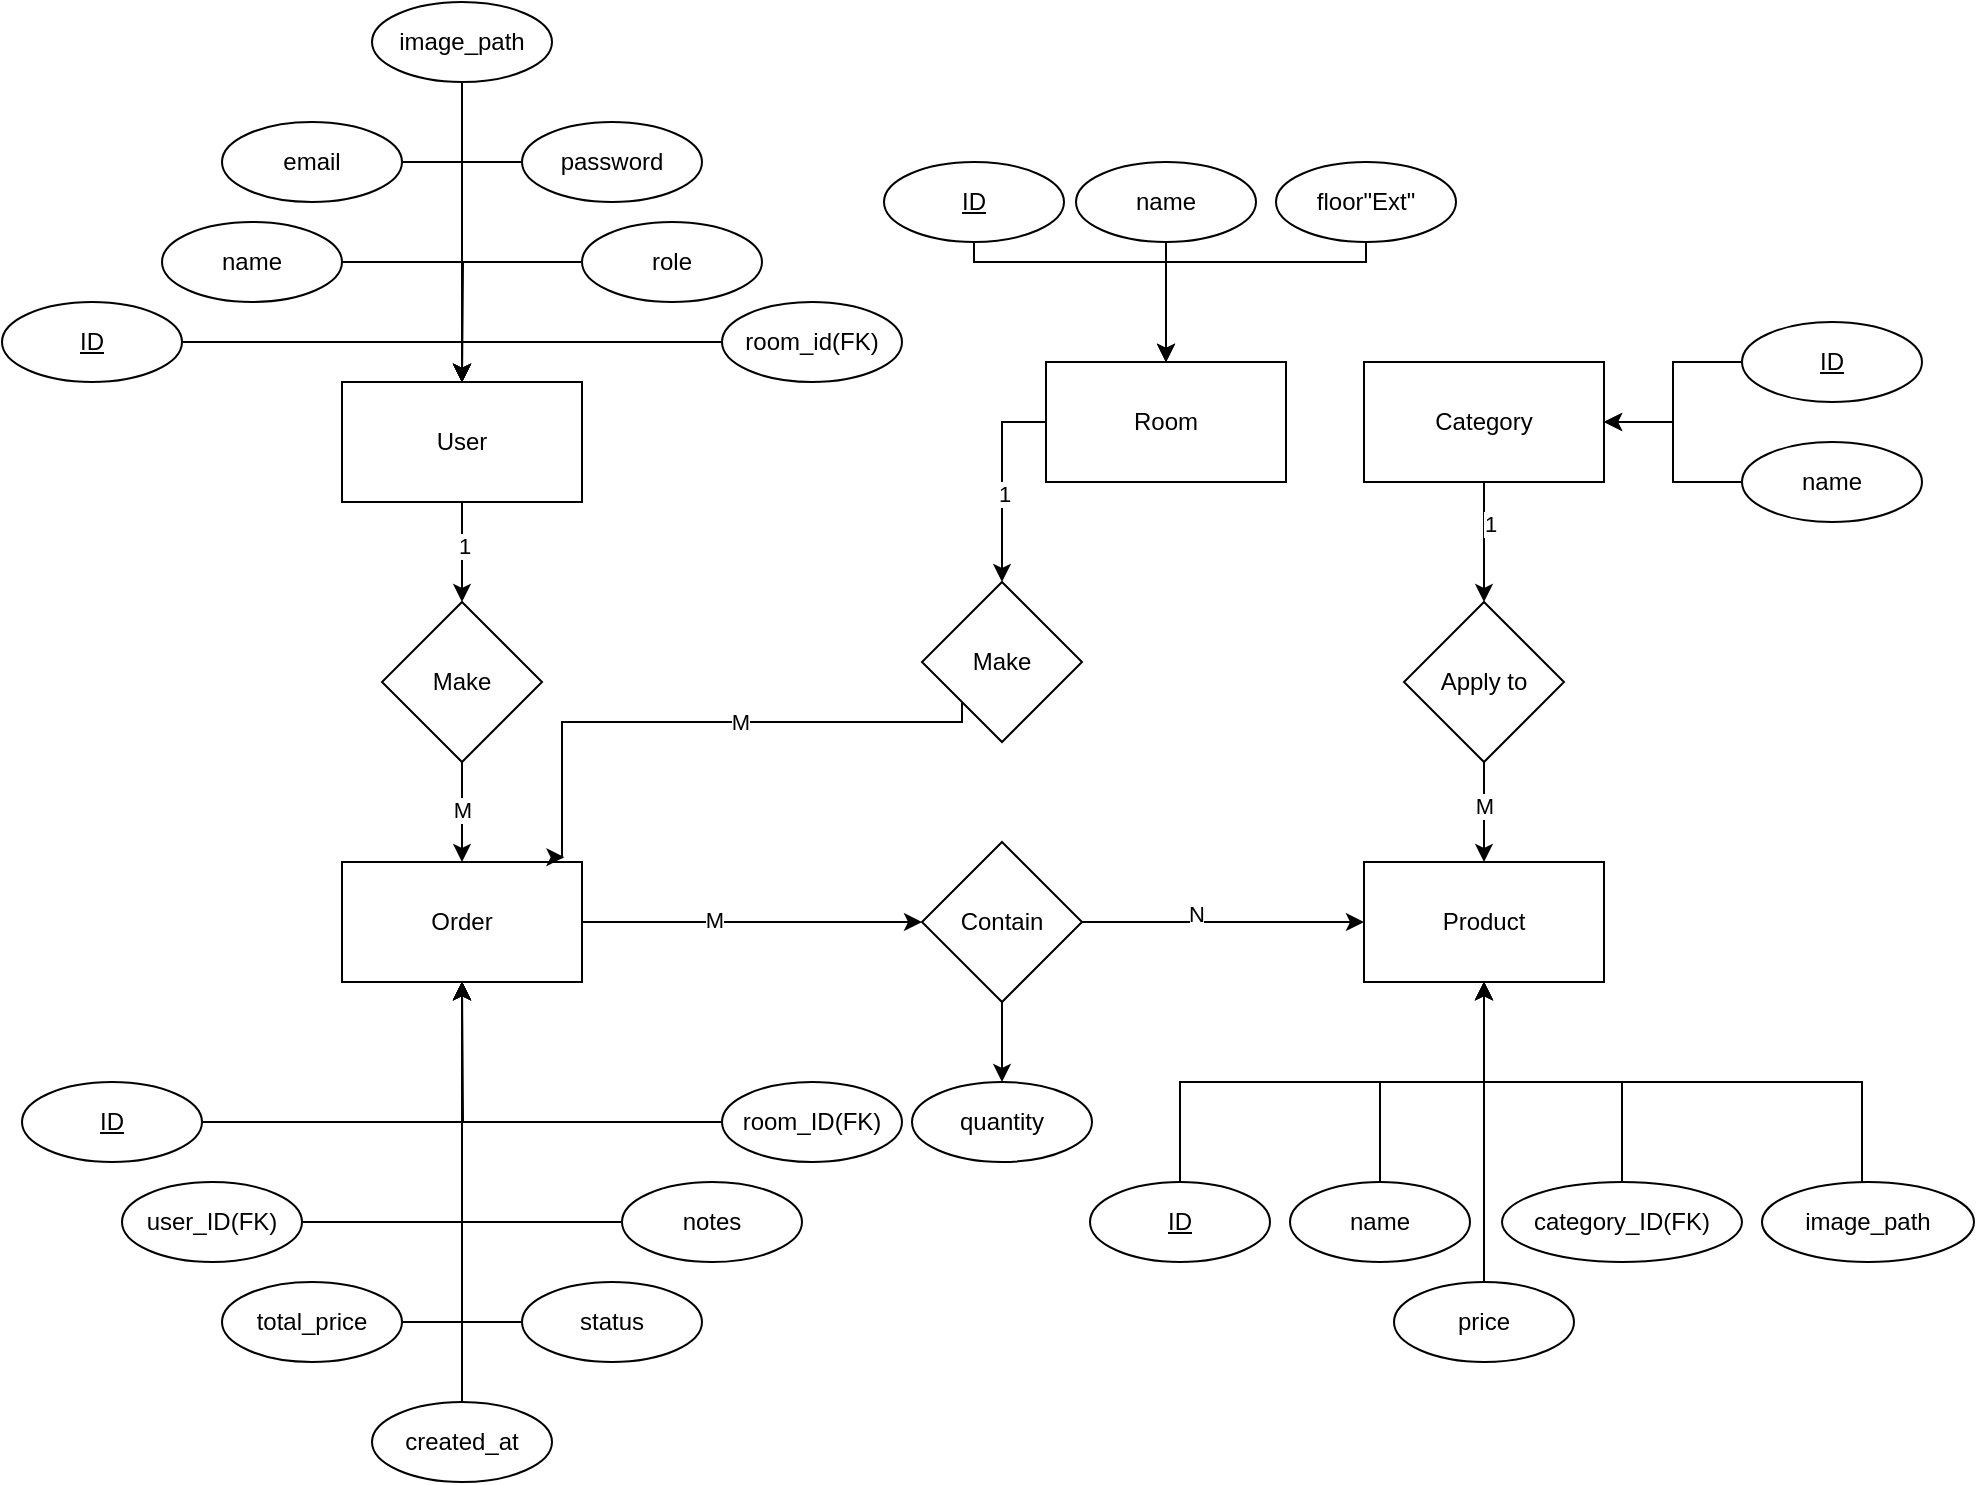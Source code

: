 <mxfile version="26.0.11">
  <diagram name="Page-1" id="Ngw_0rMZXs8g8waUGGPU">
    <mxGraphModel dx="1969" dy="893" grid="1" gridSize="10" guides="1" tooltips="1" connect="1" arrows="1" fold="1" page="1" pageScale="1" pageWidth="850" pageHeight="1100" math="0" shadow="0">
      <root>
        <mxCell id="0" />
        <mxCell id="1" parent="0" />
        <mxCell id="0Ucy7_sAk1rPVKyENify-8" style="edgeStyle=orthogonalEdgeStyle;rounded=0;orthogonalLoop=1;jettySize=auto;html=1;exitX=0.5;exitY=1;exitDx=0;exitDy=0;entryX=0.5;entryY=0;entryDx=0;entryDy=0;" edge="1" parent="1" source="0Ucy7_sAk1rPVKyENify-1" target="0Ucy7_sAk1rPVKyENify-7">
          <mxGeometry relative="1" as="geometry" />
        </mxCell>
        <mxCell id="0Ucy7_sAk1rPVKyENify-11" value="1" style="edgeLabel;html=1;align=center;verticalAlign=middle;resizable=0;points=[];" vertex="1" connectable="0" parent="0Ucy7_sAk1rPVKyENify-8">
          <mxGeometry x="-0.126" y="1" relative="1" as="geometry">
            <mxPoint as="offset" />
          </mxGeometry>
        </mxCell>
        <mxCell id="0Ucy7_sAk1rPVKyENify-1" value="User" style="rounded=0;whiteSpace=wrap;html=1;" vertex="1" parent="1">
          <mxGeometry x="180" y="260" width="120" height="60" as="geometry" />
        </mxCell>
        <mxCell id="0Ucy7_sAk1rPVKyENify-2" value="Product" style="rounded=0;whiteSpace=wrap;html=1;" vertex="1" parent="1">
          <mxGeometry x="691" y="500" width="120" height="60" as="geometry" />
        </mxCell>
        <mxCell id="0Ucy7_sAk1rPVKyENify-23" value="" style="edgeStyle=orthogonalEdgeStyle;rounded=0;orthogonalLoop=1;jettySize=auto;html=1;" edge="1" parent="1" source="0Ucy7_sAk1rPVKyENify-3" target="0Ucy7_sAk1rPVKyENify-18">
          <mxGeometry relative="1" as="geometry" />
        </mxCell>
        <mxCell id="0Ucy7_sAk1rPVKyENify-25" value="1" style="edgeLabel;html=1;align=center;verticalAlign=middle;resizable=0;points=[];" vertex="1" connectable="0" parent="0Ucy7_sAk1rPVKyENify-23">
          <mxGeometry x="-0.297" y="3" relative="1" as="geometry">
            <mxPoint as="offset" />
          </mxGeometry>
        </mxCell>
        <mxCell id="0Ucy7_sAk1rPVKyENify-3" value="Category" style="rounded=0;whiteSpace=wrap;html=1;" vertex="1" parent="1">
          <mxGeometry x="691" y="250" width="120" height="60" as="geometry" />
        </mxCell>
        <mxCell id="0Ucy7_sAk1rPVKyENify-15" value="" style="edgeStyle=orthogonalEdgeStyle;rounded=0;orthogonalLoop=1;jettySize=auto;html=1;" edge="1" parent="1" source="0Ucy7_sAk1rPVKyENify-4" target="0Ucy7_sAk1rPVKyENify-13">
          <mxGeometry relative="1" as="geometry" />
        </mxCell>
        <mxCell id="0Ucy7_sAk1rPVKyENify-16" value="M" style="edgeLabel;html=1;align=center;verticalAlign=middle;resizable=0;points=[];" vertex="1" connectable="0" parent="0Ucy7_sAk1rPVKyENify-15">
          <mxGeometry x="-0.23" y="1" relative="1" as="geometry">
            <mxPoint as="offset" />
          </mxGeometry>
        </mxCell>
        <mxCell id="0Ucy7_sAk1rPVKyENify-4" value="Order" style="rounded=0;whiteSpace=wrap;html=1;" vertex="1" parent="1">
          <mxGeometry x="180" y="500" width="120" height="60" as="geometry" />
        </mxCell>
        <mxCell id="0Ucy7_sAk1rPVKyENify-29" style="edgeStyle=orthogonalEdgeStyle;rounded=0;orthogonalLoop=1;jettySize=auto;html=1;exitX=0;exitY=0.5;exitDx=0;exitDy=0;" edge="1" parent="1" source="0Ucy7_sAk1rPVKyENify-5" target="0Ucy7_sAk1rPVKyENify-27">
          <mxGeometry relative="1" as="geometry" />
        </mxCell>
        <mxCell id="0Ucy7_sAk1rPVKyENify-33" value="1" style="edgeLabel;html=1;align=center;verticalAlign=middle;resizable=0;points=[];" vertex="1" connectable="0" parent="0Ucy7_sAk1rPVKyENify-29">
          <mxGeometry x="0.123" y="1" relative="1" as="geometry">
            <mxPoint as="offset" />
          </mxGeometry>
        </mxCell>
        <mxCell id="0Ucy7_sAk1rPVKyENify-5" value="Room" style="rounded=0;whiteSpace=wrap;html=1;" vertex="1" parent="1">
          <mxGeometry x="532" y="250" width="120" height="60" as="geometry" />
        </mxCell>
        <mxCell id="0Ucy7_sAk1rPVKyENify-9" value="" style="edgeStyle=orthogonalEdgeStyle;rounded=0;orthogonalLoop=1;jettySize=auto;html=1;" edge="1" parent="1" source="0Ucy7_sAk1rPVKyENify-7" target="0Ucy7_sAk1rPVKyENify-4">
          <mxGeometry relative="1" as="geometry" />
        </mxCell>
        <mxCell id="0Ucy7_sAk1rPVKyENify-12" value="M" style="edgeLabel;html=1;align=center;verticalAlign=middle;resizable=0;points=[];" vertex="1" connectable="0" parent="0Ucy7_sAk1rPVKyENify-9">
          <mxGeometry x="-0.069" relative="1" as="geometry">
            <mxPoint as="offset" />
          </mxGeometry>
        </mxCell>
        <mxCell id="0Ucy7_sAk1rPVKyENify-7" value="Make" style="rhombus;whiteSpace=wrap;html=1;" vertex="1" parent="1">
          <mxGeometry x="200" y="370" width="80" height="80" as="geometry" />
        </mxCell>
        <mxCell id="0Ucy7_sAk1rPVKyENify-14" value="" style="edgeStyle=orthogonalEdgeStyle;rounded=0;orthogonalLoop=1;jettySize=auto;html=1;" edge="1" parent="1" source="0Ucy7_sAk1rPVKyENify-13" target="0Ucy7_sAk1rPVKyENify-2">
          <mxGeometry relative="1" as="geometry" />
        </mxCell>
        <mxCell id="0Ucy7_sAk1rPVKyENify-17" value="N" style="edgeLabel;html=1;align=center;verticalAlign=middle;resizable=0;points=[];" vertex="1" connectable="0" parent="0Ucy7_sAk1rPVKyENify-14">
          <mxGeometry x="-0.213" y="4" relative="1" as="geometry">
            <mxPoint x="1" as="offset" />
          </mxGeometry>
        </mxCell>
        <mxCell id="0Ucy7_sAk1rPVKyENify-32" style="edgeStyle=orthogonalEdgeStyle;rounded=0;orthogonalLoop=1;jettySize=auto;html=1;exitX=1;exitY=1;exitDx=0;exitDy=0;entryX=0.5;entryY=0;entryDx=0;entryDy=0;" edge="1" parent="1" source="0Ucy7_sAk1rPVKyENify-13" target="0Ucy7_sAk1rPVKyENify-31">
          <mxGeometry relative="1" as="geometry">
            <Array as="points">
              <mxPoint x="510" y="550" />
            </Array>
          </mxGeometry>
        </mxCell>
        <mxCell id="0Ucy7_sAk1rPVKyENify-13" value="Contain" style="rhombus;whiteSpace=wrap;html=1;" vertex="1" parent="1">
          <mxGeometry x="470" y="490" width="80" height="80" as="geometry" />
        </mxCell>
        <mxCell id="0Ucy7_sAk1rPVKyENify-24" value="" style="edgeStyle=orthogonalEdgeStyle;rounded=0;orthogonalLoop=1;jettySize=auto;html=1;" edge="1" parent="1" source="0Ucy7_sAk1rPVKyENify-18" target="0Ucy7_sAk1rPVKyENify-2">
          <mxGeometry relative="1" as="geometry" />
        </mxCell>
        <mxCell id="0Ucy7_sAk1rPVKyENify-26" value="M" style="edgeLabel;html=1;align=center;verticalAlign=middle;resizable=0;points=[];" vertex="1" connectable="0" parent="0Ucy7_sAk1rPVKyENify-24">
          <mxGeometry x="-0.126" relative="1" as="geometry">
            <mxPoint as="offset" />
          </mxGeometry>
        </mxCell>
        <mxCell id="0Ucy7_sAk1rPVKyENify-18" value="Apply to" style="rhombus;whiteSpace=wrap;html=1;" vertex="1" parent="1">
          <mxGeometry x="711" y="370" width="80" height="80" as="geometry" />
        </mxCell>
        <mxCell id="0Ucy7_sAk1rPVKyENify-30" style="edgeStyle=orthogonalEdgeStyle;rounded=0;orthogonalLoop=1;jettySize=auto;html=1;exitX=0;exitY=1;exitDx=0;exitDy=0;entryX=0.927;entryY=-0.04;entryDx=0;entryDy=0;entryPerimeter=0;" edge="1" parent="1" source="0Ucy7_sAk1rPVKyENify-27" target="0Ucy7_sAk1rPVKyENify-4">
          <mxGeometry relative="1" as="geometry">
            <mxPoint x="290" y="490" as="targetPoint" />
            <Array as="points">
              <mxPoint x="290" y="430" />
              <mxPoint x="290" y="498" />
            </Array>
          </mxGeometry>
        </mxCell>
        <mxCell id="0Ucy7_sAk1rPVKyENify-34" value="M" style="edgeLabel;html=1;align=center;verticalAlign=middle;resizable=0;points=[];" vertex="1" connectable="0" parent="0Ucy7_sAk1rPVKyENify-30">
          <mxGeometry x="0.261" y="-4" relative="1" as="geometry">
            <mxPoint x="55" y="4" as="offset" />
          </mxGeometry>
        </mxCell>
        <mxCell id="0Ucy7_sAk1rPVKyENify-27" value="Make" style="rhombus;whiteSpace=wrap;html=1;" vertex="1" parent="1">
          <mxGeometry x="470" y="360" width="80" height="80" as="geometry" />
        </mxCell>
        <mxCell id="0Ucy7_sAk1rPVKyENify-31" value="quantity" style="ellipse;whiteSpace=wrap;html=1;" vertex="1" parent="1">
          <mxGeometry x="465" y="610" width="90" height="40" as="geometry" />
        </mxCell>
        <mxCell id="0Ucy7_sAk1rPVKyENify-124" style="edgeStyle=orthogonalEdgeStyle;rounded=0;orthogonalLoop=1;jettySize=auto;html=1;exitX=0.5;exitY=1;exitDx=0;exitDy=0;entryX=0.5;entryY=0;entryDx=0;entryDy=0;" edge="1" parent="1" source="0Ucy7_sAk1rPVKyENify-37" target="0Ucy7_sAk1rPVKyENify-1">
          <mxGeometry relative="1" as="geometry" />
        </mxCell>
        <mxCell id="0Ucy7_sAk1rPVKyENify-37" value="image_path" style="ellipse;whiteSpace=wrap;html=1;" vertex="1" parent="1">
          <mxGeometry x="195" y="70" width="90" height="40" as="geometry" />
        </mxCell>
        <mxCell id="0Ucy7_sAk1rPVKyENify-50" style="edgeStyle=orthogonalEdgeStyle;rounded=0;orthogonalLoop=1;jettySize=auto;html=1;entryX=0.5;entryY=0;entryDx=0;entryDy=0;" edge="1" parent="1" source="0Ucy7_sAk1rPVKyENify-38" target="0Ucy7_sAk1rPVKyENify-1">
          <mxGeometry relative="1" as="geometry" />
        </mxCell>
        <mxCell id="0Ucy7_sAk1rPVKyENify-38" value="room_id(FK)" style="ellipse;whiteSpace=wrap;html=1;" vertex="1" parent="1">
          <mxGeometry x="370" y="220" width="90" height="40" as="geometry" />
        </mxCell>
        <mxCell id="0Ucy7_sAk1rPVKyENify-128" style="edgeStyle=orthogonalEdgeStyle;rounded=0;orthogonalLoop=1;jettySize=auto;html=1;exitX=0;exitY=0.5;exitDx=0;exitDy=0;" edge="1" parent="1" source="0Ucy7_sAk1rPVKyENify-39">
          <mxGeometry relative="1" as="geometry">
            <mxPoint x="240" y="260" as="targetPoint" />
          </mxGeometry>
        </mxCell>
        <mxCell id="0Ucy7_sAk1rPVKyENify-39" value="role" style="ellipse;whiteSpace=wrap;html=1;" vertex="1" parent="1">
          <mxGeometry x="300" y="180" width="90" height="40" as="geometry" />
        </mxCell>
        <mxCell id="0Ucy7_sAk1rPVKyENify-48" style="edgeStyle=orthogonalEdgeStyle;rounded=0;orthogonalLoop=1;jettySize=auto;html=1;entryX=0.5;entryY=0;entryDx=0;entryDy=0;exitX=0;exitY=0.5;exitDx=0;exitDy=0;" edge="1" parent="1" source="0Ucy7_sAk1rPVKyENify-40" target="0Ucy7_sAk1rPVKyENify-1">
          <mxGeometry relative="1" as="geometry">
            <Array as="points">
              <mxPoint x="240" y="150" />
            </Array>
          </mxGeometry>
        </mxCell>
        <mxCell id="0Ucy7_sAk1rPVKyENify-40" value="password" style="ellipse;whiteSpace=wrap;html=1;" vertex="1" parent="1">
          <mxGeometry x="270" y="130" width="90" height="40" as="geometry" />
        </mxCell>
        <mxCell id="0Ucy7_sAk1rPVKyENify-47" style="edgeStyle=orthogonalEdgeStyle;rounded=0;orthogonalLoop=1;jettySize=auto;html=1;exitX=1;exitY=0.5;exitDx=0;exitDy=0;entryX=0.5;entryY=0;entryDx=0;entryDy=0;" edge="1" parent="1" source="0Ucy7_sAk1rPVKyENify-41" target="0Ucy7_sAk1rPVKyENify-1">
          <mxGeometry relative="1" as="geometry">
            <Array as="points">
              <mxPoint x="240" y="180" />
              <mxPoint x="240" y="180" />
            </Array>
          </mxGeometry>
        </mxCell>
        <mxCell id="0Ucy7_sAk1rPVKyENify-41" value="email" style="ellipse;whiteSpace=wrap;html=1;" vertex="1" parent="1">
          <mxGeometry x="120" y="130" width="90" height="40" as="geometry" />
        </mxCell>
        <mxCell id="0Ucy7_sAk1rPVKyENify-42" value="name" style="ellipse;whiteSpace=wrap;html=1;" vertex="1" parent="1">
          <mxGeometry x="90" y="180" width="90" height="40" as="geometry" />
        </mxCell>
        <mxCell id="0Ucy7_sAk1rPVKyENify-43" value="&lt;u&gt;ID&lt;/u&gt;" style="ellipse;whiteSpace=wrap;html=1;" vertex="1" parent="1">
          <mxGeometry x="10" y="220" width="90" height="40" as="geometry" />
        </mxCell>
        <mxCell id="0Ucy7_sAk1rPVKyENify-45" style="edgeStyle=orthogonalEdgeStyle;rounded=0;orthogonalLoop=1;jettySize=auto;html=1;exitX=1;exitY=0.5;exitDx=0;exitDy=0;entryX=0.5;entryY=0;entryDx=0;entryDy=0;" edge="1" parent="1" source="0Ucy7_sAk1rPVKyENify-42" target="0Ucy7_sAk1rPVKyENify-1">
          <mxGeometry relative="1" as="geometry">
            <Array as="points">
              <mxPoint x="240" y="200" />
            </Array>
          </mxGeometry>
        </mxCell>
        <mxCell id="0Ucy7_sAk1rPVKyENify-46" style="edgeStyle=orthogonalEdgeStyle;rounded=0;orthogonalLoop=1;jettySize=auto;html=1;exitX=1;exitY=0.5;exitDx=0;exitDy=0;entryX=0.5;entryY=0;entryDx=0;entryDy=0;" edge="1" parent="1" source="0Ucy7_sAk1rPVKyENify-43" target="0Ucy7_sAk1rPVKyENify-1">
          <mxGeometry relative="1" as="geometry">
            <mxPoint x="187" y="260" as="targetPoint" />
            <Array as="points">
              <mxPoint x="100" y="240" />
              <mxPoint x="240" y="240" />
            </Array>
          </mxGeometry>
        </mxCell>
        <mxCell id="0Ucy7_sAk1rPVKyENify-52" value="name" style="ellipse;whiteSpace=wrap;html=1;" vertex="1" parent="1">
          <mxGeometry x="547" y="150" width="90" height="40" as="geometry" />
        </mxCell>
        <mxCell id="0Ucy7_sAk1rPVKyENify-95" style="edgeStyle=orthogonalEdgeStyle;rounded=0;orthogonalLoop=1;jettySize=auto;html=1;exitX=0.5;exitY=1;exitDx=0;exitDy=0;entryX=0.5;entryY=0;entryDx=0;entryDy=0;" edge="1" parent="1" source="0Ucy7_sAk1rPVKyENify-53" target="0Ucy7_sAk1rPVKyENify-5">
          <mxGeometry relative="1" as="geometry">
            <Array as="points">
              <mxPoint x="496" y="200" />
              <mxPoint x="592" y="200" />
            </Array>
          </mxGeometry>
        </mxCell>
        <mxCell id="0Ucy7_sAk1rPVKyENify-53" value="&lt;u&gt;ID&lt;/u&gt;" style="ellipse;whiteSpace=wrap;html=1;" vertex="1" parent="1">
          <mxGeometry x="451" y="150" width="90" height="40" as="geometry" />
        </mxCell>
        <mxCell id="0Ucy7_sAk1rPVKyENify-96" style="edgeStyle=orthogonalEdgeStyle;rounded=0;orthogonalLoop=1;jettySize=auto;html=1;exitX=0.5;exitY=1;exitDx=0;exitDy=0;entryX=0.5;entryY=0;entryDx=0;entryDy=0;" edge="1" parent="1" source="0Ucy7_sAk1rPVKyENify-54" target="0Ucy7_sAk1rPVKyENify-5">
          <mxGeometry relative="1" as="geometry">
            <Array as="points">
              <mxPoint x="692" y="200" />
              <mxPoint x="592" y="200" />
            </Array>
          </mxGeometry>
        </mxCell>
        <mxCell id="0Ucy7_sAk1rPVKyENify-54" value="floor&quot;Ext&quot;" style="ellipse;whiteSpace=wrap;html=1;" vertex="1" parent="1">
          <mxGeometry x="647" y="150" width="90" height="40" as="geometry" />
        </mxCell>
        <mxCell id="0Ucy7_sAk1rPVKyENify-59" style="edgeStyle=orthogonalEdgeStyle;rounded=0;orthogonalLoop=1;jettySize=auto;html=1;exitX=0.5;exitY=1;exitDx=0;exitDy=0;entryX=0.5;entryY=0;entryDx=0;entryDy=0;" edge="1" parent="1" source="0Ucy7_sAk1rPVKyENify-52" target="0Ucy7_sAk1rPVKyENify-5">
          <mxGeometry relative="1" as="geometry" />
        </mxCell>
        <mxCell id="0Ucy7_sAk1rPVKyENify-65" value="" style="edgeStyle=orthogonalEdgeStyle;rounded=0;orthogonalLoop=1;jettySize=auto;html=1;" edge="1" parent="1" source="0Ucy7_sAk1rPVKyENify-62" target="0Ucy7_sAk1rPVKyENify-3">
          <mxGeometry relative="1" as="geometry" />
        </mxCell>
        <mxCell id="0Ucy7_sAk1rPVKyENify-62" value="&lt;u&gt;ID&lt;/u&gt;" style="ellipse;whiteSpace=wrap;html=1;" vertex="1" parent="1">
          <mxGeometry x="880" y="230" width="90" height="40" as="geometry" />
        </mxCell>
        <mxCell id="0Ucy7_sAk1rPVKyENify-67" value="" style="edgeStyle=orthogonalEdgeStyle;rounded=0;orthogonalLoop=1;jettySize=auto;html=1;" edge="1" parent="1" source="0Ucy7_sAk1rPVKyENify-63" target="0Ucy7_sAk1rPVKyENify-3">
          <mxGeometry relative="1" as="geometry" />
        </mxCell>
        <mxCell id="0Ucy7_sAk1rPVKyENify-63" value="name" style="ellipse;whiteSpace=wrap;html=1;" vertex="1" parent="1">
          <mxGeometry x="880" y="290" width="90" height="40" as="geometry" />
        </mxCell>
        <mxCell id="0Ucy7_sAk1rPVKyENify-90" style="edgeStyle=orthogonalEdgeStyle;rounded=0;orthogonalLoop=1;jettySize=auto;html=1;entryX=0.5;entryY=1;entryDx=0;entryDy=0;" edge="1" parent="1" source="0Ucy7_sAk1rPVKyENify-74" target="0Ucy7_sAk1rPVKyENify-2">
          <mxGeometry relative="1" as="geometry">
            <Array as="points">
              <mxPoint x="940" y="610" />
              <mxPoint x="751" y="610" />
            </Array>
          </mxGeometry>
        </mxCell>
        <mxCell id="0Ucy7_sAk1rPVKyENify-74" value="image_path" style="ellipse;whiteSpace=wrap;html=1;" vertex="1" parent="1">
          <mxGeometry x="890" y="660" width="106" height="40" as="geometry" />
        </mxCell>
        <mxCell id="0Ucy7_sAk1rPVKyENify-89" value="" style="edgeStyle=orthogonalEdgeStyle;rounded=0;orthogonalLoop=1;jettySize=auto;html=1;" edge="1" parent="1" source="0Ucy7_sAk1rPVKyENify-75" target="0Ucy7_sAk1rPVKyENify-2">
          <mxGeometry relative="1" as="geometry" />
        </mxCell>
        <mxCell id="0Ucy7_sAk1rPVKyENify-75" value="price" style="ellipse;whiteSpace=wrap;html=1;" vertex="1" parent="1">
          <mxGeometry x="706" y="710" width="90" height="40" as="geometry" />
        </mxCell>
        <mxCell id="0Ucy7_sAk1rPVKyENify-87" style="edgeStyle=orthogonalEdgeStyle;rounded=0;orthogonalLoop=1;jettySize=auto;html=1;entryX=0.5;entryY=1;entryDx=0;entryDy=0;" edge="1" parent="1" source="0Ucy7_sAk1rPVKyENify-76" target="0Ucy7_sAk1rPVKyENify-2">
          <mxGeometry relative="1" as="geometry" />
        </mxCell>
        <mxCell id="0Ucy7_sAk1rPVKyENify-76" value="name" style="ellipse;whiteSpace=wrap;html=1;" vertex="1" parent="1">
          <mxGeometry x="654" y="660" width="90" height="40" as="geometry" />
        </mxCell>
        <mxCell id="0Ucy7_sAk1rPVKyENify-85" style="edgeStyle=orthogonalEdgeStyle;rounded=0;orthogonalLoop=1;jettySize=auto;html=1;" edge="1" parent="1" source="0Ucy7_sAk1rPVKyENify-77">
          <mxGeometry relative="1" as="geometry">
            <mxPoint x="751" y="560" as="targetPoint" />
            <Array as="points">
              <mxPoint x="599" y="610" />
              <mxPoint x="751" y="610" />
              <mxPoint x="751" y="560" />
            </Array>
          </mxGeometry>
        </mxCell>
        <mxCell id="0Ucy7_sAk1rPVKyENify-77" value="&lt;u&gt;ID&lt;/u&gt;" style="ellipse;whiteSpace=wrap;html=1;" vertex="1" parent="1">
          <mxGeometry x="554" y="660" width="90" height="40" as="geometry" />
        </mxCell>
        <mxCell id="0Ucy7_sAk1rPVKyENify-92" style="edgeStyle=orthogonalEdgeStyle;rounded=0;orthogonalLoop=1;jettySize=auto;html=1;entryX=0.5;entryY=1;entryDx=0;entryDy=0;" edge="1" parent="1" source="0Ucy7_sAk1rPVKyENify-91" target="0Ucy7_sAk1rPVKyENify-2">
          <mxGeometry relative="1" as="geometry">
            <Array as="points">
              <mxPoint x="820" y="610" />
              <mxPoint x="751" y="610" />
            </Array>
          </mxGeometry>
        </mxCell>
        <mxCell id="0Ucy7_sAk1rPVKyENify-91" value="category_ID(FK)" style="ellipse;whiteSpace=wrap;html=1;" vertex="1" parent="1">
          <mxGeometry x="760" y="660" width="120" height="40" as="geometry" />
        </mxCell>
        <mxCell id="0Ucy7_sAk1rPVKyENify-113" style="edgeStyle=orthogonalEdgeStyle;rounded=0;orthogonalLoop=1;jettySize=auto;html=1;entryX=0.5;entryY=1;entryDx=0;entryDy=0;" edge="1" parent="1" source="0Ucy7_sAk1rPVKyENify-104" target="0Ucy7_sAk1rPVKyENify-4">
          <mxGeometry relative="1" as="geometry">
            <Array as="points">
              <mxPoint x="240" y="680" />
              <mxPoint x="240" y="680" />
            </Array>
          </mxGeometry>
        </mxCell>
        <mxCell id="0Ucy7_sAk1rPVKyENify-104" value="total_price" style="ellipse;whiteSpace=wrap;html=1;" vertex="1" parent="1">
          <mxGeometry x="120" y="710" width="90" height="40" as="geometry" />
        </mxCell>
        <mxCell id="0Ucy7_sAk1rPVKyENify-111" style="edgeStyle=orthogonalEdgeStyle;rounded=0;orthogonalLoop=1;jettySize=auto;html=1;entryX=0.5;entryY=1;entryDx=0;entryDy=0;" edge="1" parent="1" source="0Ucy7_sAk1rPVKyENify-105" target="0Ucy7_sAk1rPVKyENify-4">
          <mxGeometry relative="1" as="geometry" />
        </mxCell>
        <mxCell id="0Ucy7_sAk1rPVKyENify-105" value="&lt;u&gt;ID&lt;/u&gt;" style="ellipse;whiteSpace=wrap;html=1;" vertex="1" parent="1">
          <mxGeometry x="20" y="610" width="90" height="40" as="geometry" />
        </mxCell>
        <mxCell id="0Ucy7_sAk1rPVKyENify-114" style="edgeStyle=orthogonalEdgeStyle;rounded=0;orthogonalLoop=1;jettySize=auto;html=1;entryX=0.5;entryY=1;entryDx=0;entryDy=0;" edge="1" parent="1" source="0Ucy7_sAk1rPVKyENify-106" target="0Ucy7_sAk1rPVKyENify-4">
          <mxGeometry relative="1" as="geometry">
            <Array as="points">
              <mxPoint x="240" y="730" />
            </Array>
          </mxGeometry>
        </mxCell>
        <mxCell id="0Ucy7_sAk1rPVKyENify-106" value="status" style="ellipse;whiteSpace=wrap;html=1;" vertex="1" parent="1">
          <mxGeometry x="270" y="710" width="90" height="40" as="geometry" />
        </mxCell>
        <mxCell id="0Ucy7_sAk1rPVKyENify-112" style="edgeStyle=orthogonalEdgeStyle;rounded=0;orthogonalLoop=1;jettySize=auto;html=1;entryX=0.5;entryY=1;entryDx=0;entryDy=0;" edge="1" parent="1" source="0Ucy7_sAk1rPVKyENify-107" target="0Ucy7_sAk1rPVKyENify-4">
          <mxGeometry relative="1" as="geometry" />
        </mxCell>
        <mxCell id="0Ucy7_sAk1rPVKyENify-107" value="user_ID(FK)" style="ellipse;whiteSpace=wrap;html=1;" vertex="1" parent="1">
          <mxGeometry x="70" y="660" width="90" height="40" as="geometry" />
        </mxCell>
        <mxCell id="0Ucy7_sAk1rPVKyENify-115" style="edgeStyle=orthogonalEdgeStyle;rounded=0;orthogonalLoop=1;jettySize=auto;html=1;entryX=0.5;entryY=1;entryDx=0;entryDy=0;" edge="1" parent="1" source="0Ucy7_sAk1rPVKyENify-108" target="0Ucy7_sAk1rPVKyENify-4">
          <mxGeometry relative="1" as="geometry" />
        </mxCell>
        <mxCell id="0Ucy7_sAk1rPVKyENify-108" value="notes" style="ellipse;whiteSpace=wrap;html=1;" vertex="1" parent="1">
          <mxGeometry x="320" y="660" width="90" height="40" as="geometry" />
        </mxCell>
        <mxCell id="0Ucy7_sAk1rPVKyENify-120" style="edgeStyle=orthogonalEdgeStyle;rounded=0;orthogonalLoop=1;jettySize=auto;html=1;" edge="1" parent="1" source="0Ucy7_sAk1rPVKyENify-109">
          <mxGeometry relative="1" as="geometry">
            <mxPoint x="240" y="560" as="targetPoint" />
          </mxGeometry>
        </mxCell>
        <mxCell id="0Ucy7_sAk1rPVKyENify-109" value="room_ID(FK)" style="ellipse;whiteSpace=wrap;html=1;" vertex="1" parent="1">
          <mxGeometry x="370" y="610" width="90" height="40" as="geometry" />
        </mxCell>
        <mxCell id="0Ucy7_sAk1rPVKyENify-121" style="edgeStyle=orthogonalEdgeStyle;rounded=0;orthogonalLoop=1;jettySize=auto;html=1;entryX=0.5;entryY=1;entryDx=0;entryDy=0;" edge="1" parent="1" source="0Ucy7_sAk1rPVKyENify-110" target="0Ucy7_sAk1rPVKyENify-4">
          <mxGeometry relative="1" as="geometry" />
        </mxCell>
        <mxCell id="0Ucy7_sAk1rPVKyENify-110" value="created_at" style="ellipse;whiteSpace=wrap;html=1;" vertex="1" parent="1">
          <mxGeometry x="195" y="770" width="90" height="40" as="geometry" />
        </mxCell>
      </root>
    </mxGraphModel>
  </diagram>
</mxfile>
